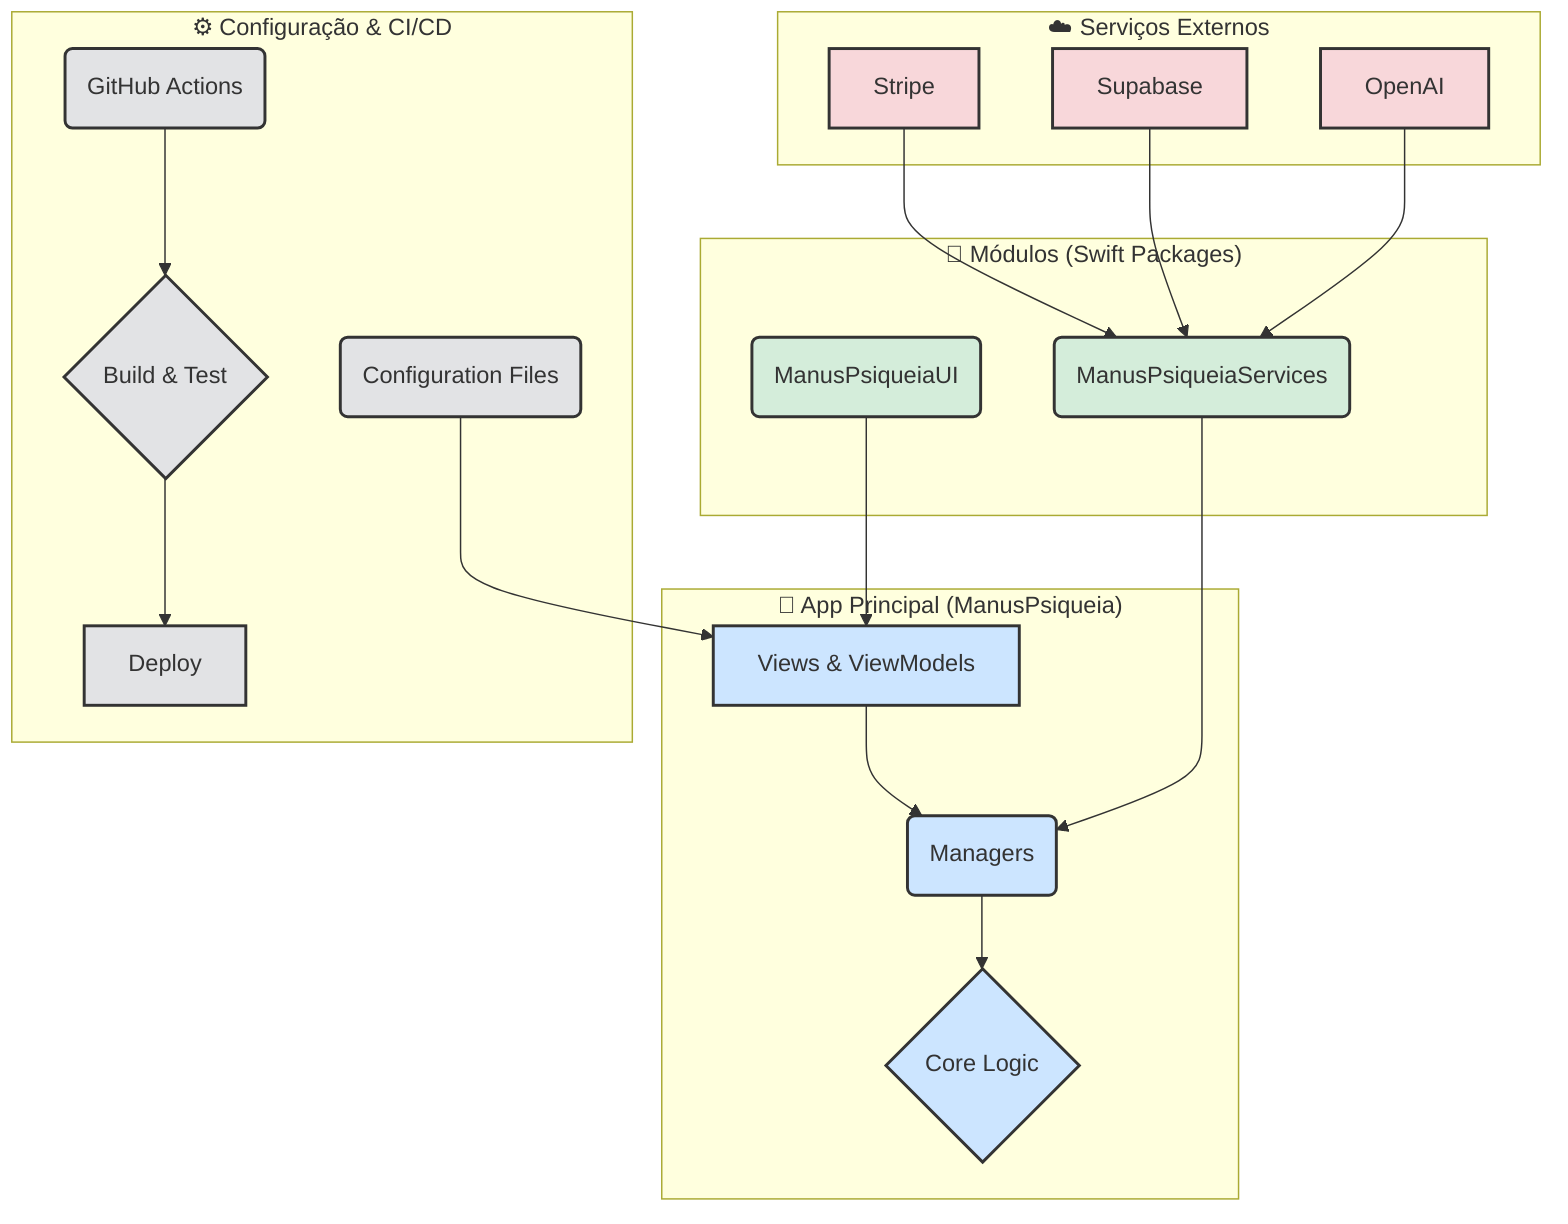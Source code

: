 graph TD
    subgraph "📱 App Principal (ManusPsiqueia)"
        direction LR
        A[Views & ViewModels] --> B(Managers)
        B --> C{Core Logic}
    end

    subgraph "🧩 Módulos (Swift Packages)"
        direction LR
        D(ManusPsiqueiaUI) --> A
        E(ManusPsiqueiaServices) --> B
    end

    subgraph "☁️ Serviços Externos"
        direction TB
        F[Stripe] --> E
        G[Supabase] --> E
        H[OpenAI] --> E
    end

    subgraph "⚙️ Configuração & CI/CD"
        direction TB
        I(Configuration Files) --> A
        J(GitHub Actions) --> K{Build & Test}
        K --> L[Deploy]
    end

    style A fill:#cce5ff,stroke:#333,stroke-width:2px
    style B fill:#cce5ff,stroke:#333,stroke-width:2px
    style C fill:#cce5ff,stroke:#333,stroke-width:2px
    style D fill:#d4edda,stroke:#333,stroke-width:2px
    style E fill:#d4edda,stroke:#333,stroke-width:2px
    style F fill:#f8d7da,stroke:#333,stroke-width:2px
    style G fill:#f8d7da,stroke:#333,stroke-width:2px
    style H fill:#f8d7da,stroke:#333,stroke-width:2px
    style I fill:#e2e3e5,stroke:#333,stroke-width:2px
    style J fill:#e2e3e5,stroke:#333,stroke-width:2px
    style K fill:#e2e3e5,stroke:#333,stroke-width:2px
    style L fill:#e2e3e5,stroke:#333,stroke-width:2px